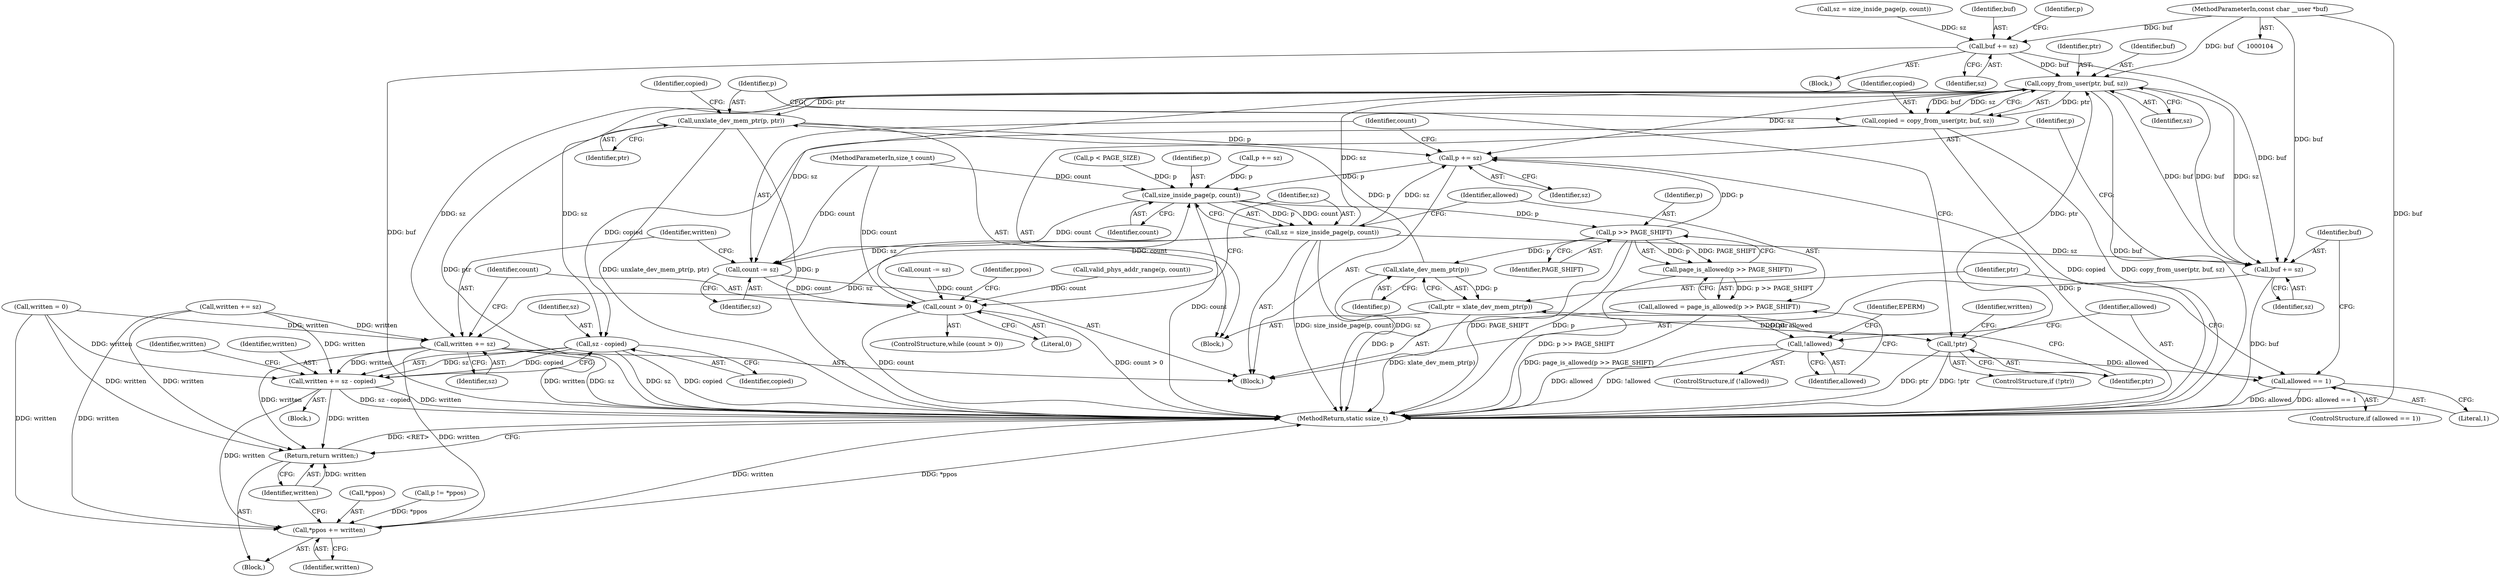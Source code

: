 digraph "0_linux_a4866aa812518ed1a37d8ea0c881dc946409de94_1@pointer" {
"1000106" [label="(MethodParameterIn,const char __user *buf)"];
"1000148" [label="(Call,buf += sz)"];
"1000204" [label="(Call,copy_from_user(ptr, buf, sz))"];
"1000202" [label="(Call,copied = copy_from_user(ptr, buf, sz))"];
"1000216" [label="(Call,sz - copied)"];
"1000214" [label="(Call,written += sz - copied)"];
"1000237" [label="(Call,*ppos += written)"];
"1000241" [label="(Return,return written;)"];
"1000208" [label="(Call,unxlate_dev_mem_ptr(p, ptr))"];
"1000228" [label="(Call,p += sz)"];
"1000168" [label="(Call,size_inside_page(p, count))"];
"1000166" [label="(Call,sz = size_inside_page(p, count))"];
"1000225" [label="(Call,buf += sz)"];
"1000231" [label="(Call,count -= sz)"];
"1000161" [label="(Call,count > 0)"];
"1000234" [label="(Call,written += sz)"];
"1000174" [label="(Call,p >> PAGE_SHIFT)"];
"1000173" [label="(Call,page_is_allowed(p >> PAGE_SHIFT))"];
"1000171" [label="(Call,allowed = page_is_allowed(p >> PAGE_SHIFT))"];
"1000178" [label="(Call,!allowed)"];
"1000184" [label="(Call,allowed == 1)"];
"1000190" [label="(Call,xlate_dev_mem_ptr(p))"];
"1000188" [label="(Call,ptr = xlate_dev_mem_ptr(p))"];
"1000193" [label="(Call,!ptr)"];
"1000166" [label="(Call,sz = size_inside_page(p, count))"];
"1000203" [label="(Identifier,copied)"];
"1000162" [label="(Identifier,count)"];
"1000242" [label="(Identifier,written)"];
"1000168" [label="(Call,size_inside_page(p, count))"];
"1000218" [label="(Identifier,copied)"];
"1000214" [label="(Call,written += sz - copied)"];
"1000107" [label="(MethodParameterIn,size_t count)"];
"1000217" [label="(Identifier,sz)"];
"1000189" [label="(Identifier,ptr)"];
"1000192" [label="(ControlStructure,if (!ptr))"];
"1000135" [label="(Call,written = 0)"];
"1000194" [label="(Identifier,ptr)"];
"1000169" [label="(Identifier,p)"];
"1000170" [label="(Identifier,count)"];
"1000238" [label="(Call,*ppos)"];
"1000209" [label="(Identifier,p)"];
"1000167" [label="(Identifier,sz)"];
"1000178" [label="(Call,!allowed)"];
"1000164" [label="(Block,)"];
"1000234" [label="(Call,written += sz)"];
"1000191" [label="(Identifier,p)"];
"1000226" [label="(Identifier,buf)"];
"1000197" [label="(Identifier,written)"];
"1000187" [label="(Block,)"];
"1000177" [label="(ControlStructure,if (!allowed))"];
"1000212" [label="(Identifier,copied)"];
"1000161" [label="(Call,count > 0)"];
"1000208" [label="(Call,unxlate_dev_mem_ptr(p, ptr))"];
"1000220" [label="(Identifier,written)"];
"1000148" [label="(Call,buf += sz)"];
"1000237" [label="(Call,*ppos += written)"];
"1000240" [label="(Identifier,written)"];
"1000171" [label="(Call,allowed = page_is_allowed(p >> PAGE_SHIFT))"];
"1000172" [label="(Identifier,allowed)"];
"1000241" [label="(Return,return written;)"];
"1000207" [label="(Identifier,sz)"];
"1000182" [label="(Identifier,EPERM)"];
"1000183" [label="(ControlStructure,if (allowed == 1))"];
"1000106" [label="(MethodParameterIn,const char __user *buf)"];
"1000184" [label="(Call,allowed == 1)"];
"1000205" [label="(Identifier,ptr)"];
"1000143" [label="(Call,sz = size_inside_page(p, count))"];
"1000120" [label="(Call,p != *ppos)"];
"1000157" [label="(Call,written += sz)"];
"1000186" [label="(Literal,1)"];
"1000154" [label="(Call,count -= sz)"];
"1000149" [label="(Identifier,buf)"];
"1000206" [label="(Identifier,buf)"];
"1000210" [label="(Identifier,ptr)"];
"1000239" [label="(Identifier,ppos)"];
"1000142" [label="(Block,)"];
"1000190" [label="(Call,xlate_dev_mem_ptr(p))"];
"1000150" [label="(Identifier,sz)"];
"1000151" [label="(Call,p += sz)"];
"1000228" [label="(Call,p += sz)"];
"1000179" [label="(Identifier,allowed)"];
"1000227" [label="(Identifier,sz)"];
"1000160" [label="(ControlStructure,while (count > 0))"];
"1000243" [label="(MethodReturn,static ssize_t)"];
"1000176" [label="(Identifier,PAGE_SHIFT)"];
"1000204" [label="(Call,copy_from_user(ptr, buf, sz))"];
"1000231" [label="(Call,count -= sz)"];
"1000236" [label="(Identifier,sz)"];
"1000174" [label="(Call,p >> PAGE_SHIFT)"];
"1000215" [label="(Identifier,written)"];
"1000225" [label="(Call,buf += sz)"];
"1000109" [label="(Block,)"];
"1000185" [label="(Identifier,allowed)"];
"1000129" [label="(Call,valid_phys_addr_range(p, count))"];
"1000193" [label="(Call,!ptr)"];
"1000188" [label="(Call,ptr = xlate_dev_mem_ptr(p))"];
"1000235" [label="(Identifier,written)"];
"1000175" [label="(Identifier,p)"];
"1000202" [label="(Call,copied = copy_from_user(ptr, buf, sz))"];
"1000233" [label="(Identifier,sz)"];
"1000163" [label="(Literal,0)"];
"1000173" [label="(Call,page_is_allowed(p >> PAGE_SHIFT))"];
"1000230" [label="(Identifier,sz)"];
"1000213" [label="(Block,)"];
"1000229" [label="(Identifier,p)"];
"1000232" [label="(Identifier,count)"];
"1000216" [label="(Call,sz - copied)"];
"1000139" [label="(Call,p < PAGE_SIZE)"];
"1000152" [label="(Identifier,p)"];
"1000106" -> "1000104"  [label="AST: "];
"1000106" -> "1000243"  [label="DDG: buf"];
"1000106" -> "1000148"  [label="DDG: buf"];
"1000106" -> "1000204"  [label="DDG: buf"];
"1000106" -> "1000225"  [label="DDG: buf"];
"1000148" -> "1000142"  [label="AST: "];
"1000148" -> "1000150"  [label="CFG: "];
"1000149" -> "1000148"  [label="AST: "];
"1000150" -> "1000148"  [label="AST: "];
"1000152" -> "1000148"  [label="CFG: "];
"1000148" -> "1000243"  [label="DDG: buf"];
"1000143" -> "1000148"  [label="DDG: sz"];
"1000148" -> "1000204"  [label="DDG: buf"];
"1000148" -> "1000225"  [label="DDG: buf"];
"1000204" -> "1000202"  [label="AST: "];
"1000204" -> "1000207"  [label="CFG: "];
"1000205" -> "1000204"  [label="AST: "];
"1000206" -> "1000204"  [label="AST: "];
"1000207" -> "1000204"  [label="AST: "];
"1000202" -> "1000204"  [label="CFG: "];
"1000204" -> "1000243"  [label="DDG: buf"];
"1000204" -> "1000202"  [label="DDG: ptr"];
"1000204" -> "1000202"  [label="DDG: buf"];
"1000204" -> "1000202"  [label="DDG: sz"];
"1000193" -> "1000204"  [label="DDG: ptr"];
"1000225" -> "1000204"  [label="DDG: buf"];
"1000166" -> "1000204"  [label="DDG: sz"];
"1000204" -> "1000208"  [label="DDG: ptr"];
"1000204" -> "1000216"  [label="DDG: sz"];
"1000204" -> "1000225"  [label="DDG: sz"];
"1000204" -> "1000225"  [label="DDG: buf"];
"1000204" -> "1000228"  [label="DDG: sz"];
"1000204" -> "1000231"  [label="DDG: sz"];
"1000204" -> "1000234"  [label="DDG: sz"];
"1000202" -> "1000187"  [label="AST: "];
"1000203" -> "1000202"  [label="AST: "];
"1000209" -> "1000202"  [label="CFG: "];
"1000202" -> "1000243"  [label="DDG: copied"];
"1000202" -> "1000243"  [label="DDG: copy_from_user(ptr, buf, sz)"];
"1000202" -> "1000216"  [label="DDG: copied"];
"1000216" -> "1000214"  [label="AST: "];
"1000216" -> "1000218"  [label="CFG: "];
"1000217" -> "1000216"  [label="AST: "];
"1000218" -> "1000216"  [label="AST: "];
"1000214" -> "1000216"  [label="CFG: "];
"1000216" -> "1000243"  [label="DDG: sz"];
"1000216" -> "1000243"  [label="DDG: copied"];
"1000216" -> "1000214"  [label="DDG: sz"];
"1000216" -> "1000214"  [label="DDG: copied"];
"1000214" -> "1000213"  [label="AST: "];
"1000215" -> "1000214"  [label="AST: "];
"1000220" -> "1000214"  [label="CFG: "];
"1000214" -> "1000243"  [label="DDG: sz - copied"];
"1000214" -> "1000243"  [label="DDG: written"];
"1000234" -> "1000214"  [label="DDG: written"];
"1000157" -> "1000214"  [label="DDG: written"];
"1000135" -> "1000214"  [label="DDG: written"];
"1000214" -> "1000237"  [label="DDG: written"];
"1000214" -> "1000241"  [label="DDG: written"];
"1000237" -> "1000109"  [label="AST: "];
"1000237" -> "1000240"  [label="CFG: "];
"1000238" -> "1000237"  [label="AST: "];
"1000240" -> "1000237"  [label="AST: "];
"1000242" -> "1000237"  [label="CFG: "];
"1000237" -> "1000243"  [label="DDG: written"];
"1000237" -> "1000243"  [label="DDG: *ppos"];
"1000234" -> "1000237"  [label="DDG: written"];
"1000157" -> "1000237"  [label="DDG: written"];
"1000135" -> "1000237"  [label="DDG: written"];
"1000120" -> "1000237"  [label="DDG: *ppos"];
"1000241" -> "1000109"  [label="AST: "];
"1000241" -> "1000242"  [label="CFG: "];
"1000242" -> "1000241"  [label="AST: "];
"1000243" -> "1000241"  [label="CFG: "];
"1000241" -> "1000243"  [label="DDG: <RET>"];
"1000242" -> "1000241"  [label="DDG: written"];
"1000234" -> "1000241"  [label="DDG: written"];
"1000157" -> "1000241"  [label="DDG: written"];
"1000135" -> "1000241"  [label="DDG: written"];
"1000208" -> "1000187"  [label="AST: "];
"1000208" -> "1000210"  [label="CFG: "];
"1000209" -> "1000208"  [label="AST: "];
"1000210" -> "1000208"  [label="AST: "];
"1000212" -> "1000208"  [label="CFG: "];
"1000208" -> "1000243"  [label="DDG: p"];
"1000208" -> "1000243"  [label="DDG: ptr"];
"1000208" -> "1000243"  [label="DDG: unxlate_dev_mem_ptr(p, ptr)"];
"1000190" -> "1000208"  [label="DDG: p"];
"1000208" -> "1000228"  [label="DDG: p"];
"1000228" -> "1000164"  [label="AST: "];
"1000228" -> "1000230"  [label="CFG: "];
"1000229" -> "1000228"  [label="AST: "];
"1000230" -> "1000228"  [label="AST: "];
"1000232" -> "1000228"  [label="CFG: "];
"1000228" -> "1000243"  [label="DDG: p"];
"1000228" -> "1000168"  [label="DDG: p"];
"1000166" -> "1000228"  [label="DDG: sz"];
"1000174" -> "1000228"  [label="DDG: p"];
"1000168" -> "1000166"  [label="AST: "];
"1000168" -> "1000170"  [label="CFG: "];
"1000169" -> "1000168"  [label="AST: "];
"1000170" -> "1000168"  [label="AST: "];
"1000166" -> "1000168"  [label="CFG: "];
"1000168" -> "1000243"  [label="DDG: count"];
"1000168" -> "1000166"  [label="DDG: p"];
"1000168" -> "1000166"  [label="DDG: count"];
"1000139" -> "1000168"  [label="DDG: p"];
"1000151" -> "1000168"  [label="DDG: p"];
"1000161" -> "1000168"  [label="DDG: count"];
"1000107" -> "1000168"  [label="DDG: count"];
"1000168" -> "1000174"  [label="DDG: p"];
"1000168" -> "1000231"  [label="DDG: count"];
"1000166" -> "1000164"  [label="AST: "];
"1000167" -> "1000166"  [label="AST: "];
"1000172" -> "1000166"  [label="CFG: "];
"1000166" -> "1000243"  [label="DDG: size_inside_page(p, count)"];
"1000166" -> "1000243"  [label="DDG: sz"];
"1000166" -> "1000225"  [label="DDG: sz"];
"1000166" -> "1000231"  [label="DDG: sz"];
"1000166" -> "1000234"  [label="DDG: sz"];
"1000225" -> "1000164"  [label="AST: "];
"1000225" -> "1000227"  [label="CFG: "];
"1000226" -> "1000225"  [label="AST: "];
"1000227" -> "1000225"  [label="AST: "];
"1000229" -> "1000225"  [label="CFG: "];
"1000225" -> "1000243"  [label="DDG: buf"];
"1000231" -> "1000164"  [label="AST: "];
"1000231" -> "1000233"  [label="CFG: "];
"1000232" -> "1000231"  [label="AST: "];
"1000233" -> "1000231"  [label="AST: "];
"1000235" -> "1000231"  [label="CFG: "];
"1000231" -> "1000161"  [label="DDG: count"];
"1000107" -> "1000231"  [label="DDG: count"];
"1000161" -> "1000160"  [label="AST: "];
"1000161" -> "1000163"  [label="CFG: "];
"1000162" -> "1000161"  [label="AST: "];
"1000163" -> "1000161"  [label="AST: "];
"1000167" -> "1000161"  [label="CFG: "];
"1000239" -> "1000161"  [label="CFG: "];
"1000161" -> "1000243"  [label="DDG: count"];
"1000161" -> "1000243"  [label="DDG: count > 0"];
"1000154" -> "1000161"  [label="DDG: count"];
"1000129" -> "1000161"  [label="DDG: count"];
"1000107" -> "1000161"  [label="DDG: count"];
"1000234" -> "1000164"  [label="AST: "];
"1000234" -> "1000236"  [label="CFG: "];
"1000235" -> "1000234"  [label="AST: "];
"1000236" -> "1000234"  [label="AST: "];
"1000162" -> "1000234"  [label="CFG: "];
"1000234" -> "1000243"  [label="DDG: sz"];
"1000234" -> "1000243"  [label="DDG: written"];
"1000157" -> "1000234"  [label="DDG: written"];
"1000135" -> "1000234"  [label="DDG: written"];
"1000174" -> "1000173"  [label="AST: "];
"1000174" -> "1000176"  [label="CFG: "];
"1000175" -> "1000174"  [label="AST: "];
"1000176" -> "1000174"  [label="AST: "];
"1000173" -> "1000174"  [label="CFG: "];
"1000174" -> "1000243"  [label="DDG: PAGE_SHIFT"];
"1000174" -> "1000243"  [label="DDG: p"];
"1000174" -> "1000173"  [label="DDG: p"];
"1000174" -> "1000173"  [label="DDG: PAGE_SHIFT"];
"1000174" -> "1000190"  [label="DDG: p"];
"1000173" -> "1000171"  [label="AST: "];
"1000171" -> "1000173"  [label="CFG: "];
"1000173" -> "1000243"  [label="DDG: p >> PAGE_SHIFT"];
"1000173" -> "1000171"  [label="DDG: p >> PAGE_SHIFT"];
"1000171" -> "1000164"  [label="AST: "];
"1000172" -> "1000171"  [label="AST: "];
"1000179" -> "1000171"  [label="CFG: "];
"1000171" -> "1000243"  [label="DDG: page_is_allowed(p >> PAGE_SHIFT)"];
"1000171" -> "1000178"  [label="DDG: allowed"];
"1000178" -> "1000177"  [label="AST: "];
"1000178" -> "1000179"  [label="CFG: "];
"1000179" -> "1000178"  [label="AST: "];
"1000182" -> "1000178"  [label="CFG: "];
"1000185" -> "1000178"  [label="CFG: "];
"1000178" -> "1000243"  [label="DDG: allowed"];
"1000178" -> "1000243"  [label="DDG: !allowed"];
"1000178" -> "1000184"  [label="DDG: allowed"];
"1000184" -> "1000183"  [label="AST: "];
"1000184" -> "1000186"  [label="CFG: "];
"1000185" -> "1000184"  [label="AST: "];
"1000186" -> "1000184"  [label="AST: "];
"1000189" -> "1000184"  [label="CFG: "];
"1000226" -> "1000184"  [label="CFG: "];
"1000184" -> "1000243"  [label="DDG: allowed"];
"1000184" -> "1000243"  [label="DDG: allowed == 1"];
"1000190" -> "1000188"  [label="AST: "];
"1000190" -> "1000191"  [label="CFG: "];
"1000191" -> "1000190"  [label="AST: "];
"1000188" -> "1000190"  [label="CFG: "];
"1000190" -> "1000243"  [label="DDG: p"];
"1000190" -> "1000188"  [label="DDG: p"];
"1000188" -> "1000187"  [label="AST: "];
"1000189" -> "1000188"  [label="AST: "];
"1000194" -> "1000188"  [label="CFG: "];
"1000188" -> "1000243"  [label="DDG: xlate_dev_mem_ptr(p)"];
"1000188" -> "1000193"  [label="DDG: ptr"];
"1000193" -> "1000192"  [label="AST: "];
"1000193" -> "1000194"  [label="CFG: "];
"1000194" -> "1000193"  [label="AST: "];
"1000197" -> "1000193"  [label="CFG: "];
"1000203" -> "1000193"  [label="CFG: "];
"1000193" -> "1000243"  [label="DDG: ptr"];
"1000193" -> "1000243"  [label="DDG: !ptr"];
}
